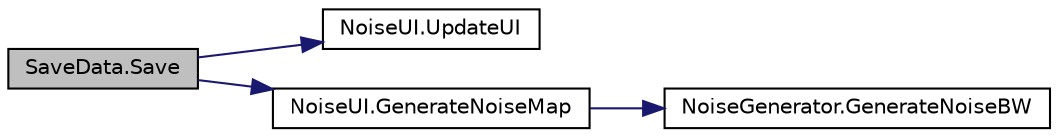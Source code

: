 digraph "SaveData.Save"
{
  edge [fontname="Helvetica",fontsize="10",labelfontname="Helvetica",labelfontsize="10"];
  node [fontname="Helvetica",fontsize="10",shape=record];
  rankdir="LR";
  Node0 [label="SaveData.Save",height=0.2,width=0.4,color="black", fillcolor="grey75", style="filled", fontcolor="black"];
  Node0 -> Node1 [color="midnightblue",fontsize="10",style="solid",fontname="Helvetica"];
  Node1 [label="NoiseUI.UpdateUI",height=0.2,width=0.4,color="black", fillcolor="white", style="filled",URL="$class_noise_u_i.html#a48064d96c1f15fdaf7b66814faa324c3",tooltip="Updates the value of the inputs with new updated values "];
  Node0 -> Node2 [color="midnightblue",fontsize="10",style="solid",fontname="Helvetica"];
  Node2 [label="NoiseUI.GenerateNoiseMap",height=0.2,width=0.4,color="black", fillcolor="white", style="filled",URL="$class_noise_u_i.html#ae8056541270c49293d5b29702d07a409",tooltip="Generates a noise map "];
  Node2 -> Node3 [color="midnightblue",fontsize="10",style="solid",fontname="Helvetica"];
  Node3 [label="NoiseGenerator.GenerateNoiseBW",height=0.2,width=0.4,color="black", fillcolor="white", style="filled",URL="$class_noise_generator.html#a3ec891cebd7e3feaae3681383eb55531",tooltip="Generate a 2D Noise map texture "];
}
